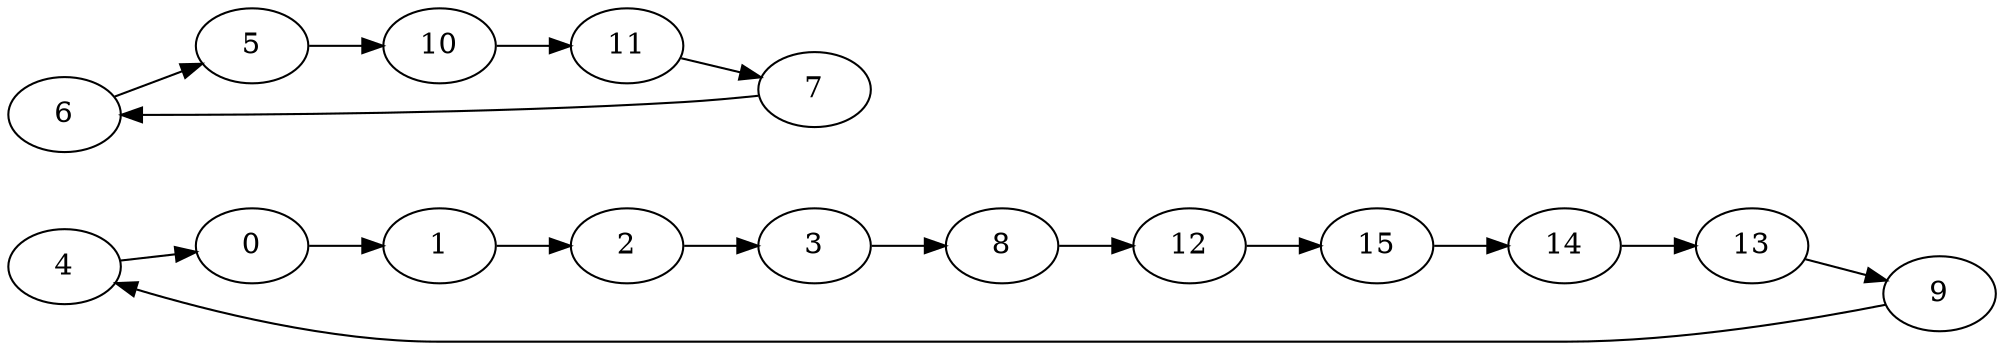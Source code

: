 
digraph G {
    rankdir = LR;
    # splines=polyline;
    4 -> 0;
    0 -> 1;
    1 -> 2;
    2 -> 3;
    9 -> 4;
    6 -> 5;
    7 -> 6;
    11 -> 7;
    3 -> 8;
    13 -> 9;
    5 -> 10;
    10 -> 11;
    8 -> 12;
    14 -> 13;
    15 -> 14;
    12 -> 15;
}